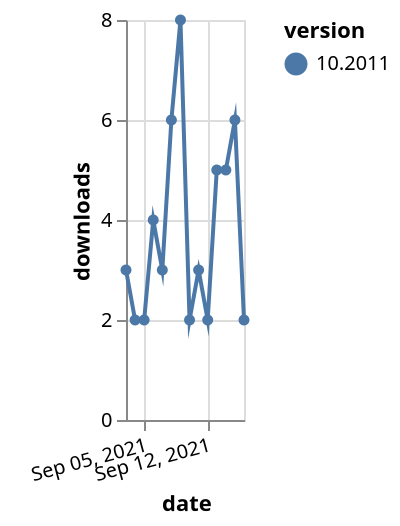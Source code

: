 {"$schema": "https://vega.github.io/schema/vega-lite/v5.json", "description": "A simple bar chart with embedded data.", "data": {"values": [{"date": "2021-09-03", "total": 7652, "delta": 3, "version": "10.2011"}, {"date": "2021-09-04", "total": 7654, "delta": 2, "version": "10.2011"}, {"date": "2021-09-05", "total": 7656, "delta": 2, "version": "10.2011"}, {"date": "2021-09-06", "total": 7660, "delta": 4, "version": "10.2011"}, {"date": "2021-09-07", "total": 7663, "delta": 3, "version": "10.2011"}, {"date": "2021-09-08", "total": 7669, "delta": 6, "version": "10.2011"}, {"date": "2021-09-09", "total": 7677, "delta": 8, "version": "10.2011"}, {"date": "2021-09-10", "total": 7679, "delta": 2, "version": "10.2011"}, {"date": "2021-09-11", "total": 7682, "delta": 3, "version": "10.2011"}, {"date": "2021-09-12", "total": 7684, "delta": 2, "version": "10.2011"}, {"date": "2021-09-13", "total": 7689, "delta": 5, "version": "10.2011"}, {"date": "2021-09-14", "total": 7694, "delta": 5, "version": "10.2011"}, {"date": "2021-09-15", "total": 7700, "delta": 6, "version": "10.2011"}, {"date": "2021-09-16", "total": 7702, "delta": 2, "version": "10.2011"}]}, "width": "container", "mark": {"type": "line", "point": {"filled": true}}, "encoding": {"x": {"field": "date", "type": "temporal", "timeUnit": "yearmonthdate", "title": "date", "axis": {"labelAngle": -15}}, "y": {"field": "delta", "type": "quantitative", "title": "downloads"}, "color": {"field": "version", "type": "nominal"}, "tooltip": {"field": "delta"}}}